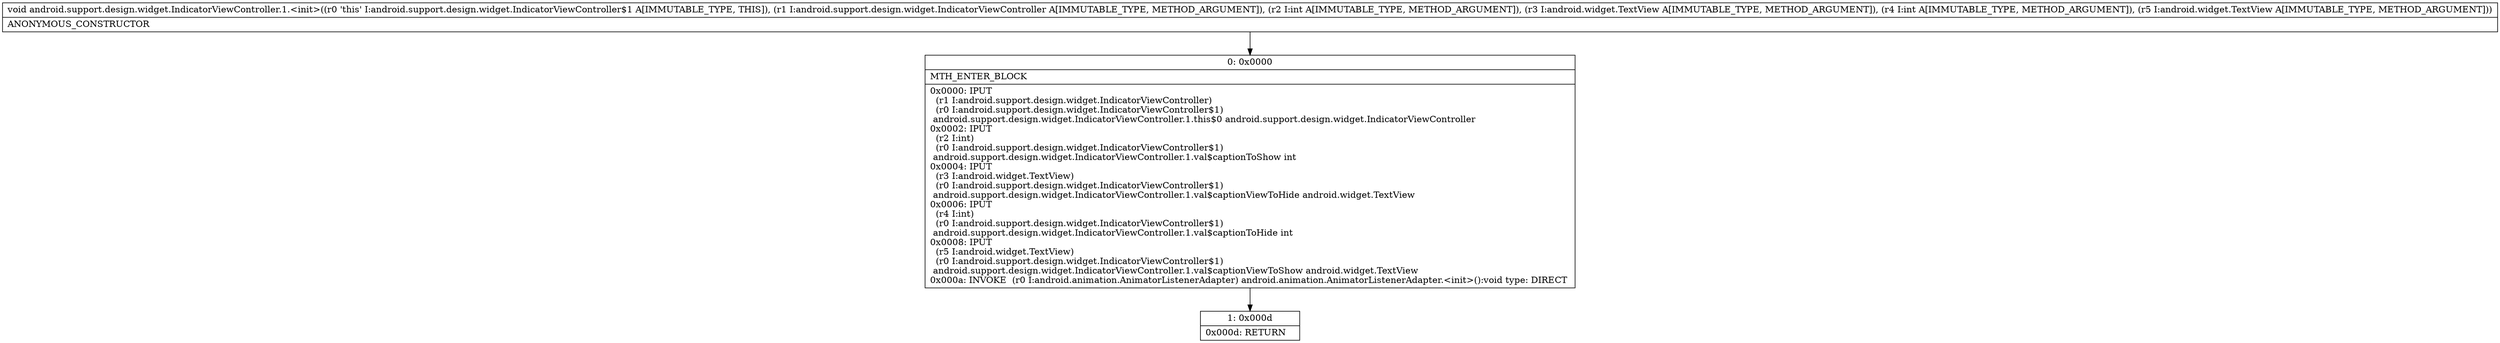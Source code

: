 digraph "CFG forandroid.support.design.widget.IndicatorViewController.1.\<init\>(Landroid\/support\/design\/widget\/IndicatorViewController;ILandroid\/widget\/TextView;ILandroid\/widget\/TextView;)V" {
Node_0 [shape=record,label="{0\:\ 0x0000|MTH_ENTER_BLOCK\l|0x0000: IPUT  \l  (r1 I:android.support.design.widget.IndicatorViewController)\l  (r0 I:android.support.design.widget.IndicatorViewController$1)\l android.support.design.widget.IndicatorViewController.1.this$0 android.support.design.widget.IndicatorViewController \l0x0002: IPUT  \l  (r2 I:int)\l  (r0 I:android.support.design.widget.IndicatorViewController$1)\l android.support.design.widget.IndicatorViewController.1.val$captionToShow int \l0x0004: IPUT  \l  (r3 I:android.widget.TextView)\l  (r0 I:android.support.design.widget.IndicatorViewController$1)\l android.support.design.widget.IndicatorViewController.1.val$captionViewToHide android.widget.TextView \l0x0006: IPUT  \l  (r4 I:int)\l  (r0 I:android.support.design.widget.IndicatorViewController$1)\l android.support.design.widget.IndicatorViewController.1.val$captionToHide int \l0x0008: IPUT  \l  (r5 I:android.widget.TextView)\l  (r0 I:android.support.design.widget.IndicatorViewController$1)\l android.support.design.widget.IndicatorViewController.1.val$captionViewToShow android.widget.TextView \l0x000a: INVOKE  (r0 I:android.animation.AnimatorListenerAdapter) android.animation.AnimatorListenerAdapter.\<init\>():void type: DIRECT \l}"];
Node_1 [shape=record,label="{1\:\ 0x000d|0x000d: RETURN   \l}"];
MethodNode[shape=record,label="{void android.support.design.widget.IndicatorViewController.1.\<init\>((r0 'this' I:android.support.design.widget.IndicatorViewController$1 A[IMMUTABLE_TYPE, THIS]), (r1 I:android.support.design.widget.IndicatorViewController A[IMMUTABLE_TYPE, METHOD_ARGUMENT]), (r2 I:int A[IMMUTABLE_TYPE, METHOD_ARGUMENT]), (r3 I:android.widget.TextView A[IMMUTABLE_TYPE, METHOD_ARGUMENT]), (r4 I:int A[IMMUTABLE_TYPE, METHOD_ARGUMENT]), (r5 I:android.widget.TextView A[IMMUTABLE_TYPE, METHOD_ARGUMENT]))  | ANONYMOUS_CONSTRUCTOR\l}"];
MethodNode -> Node_0;
Node_0 -> Node_1;
}

